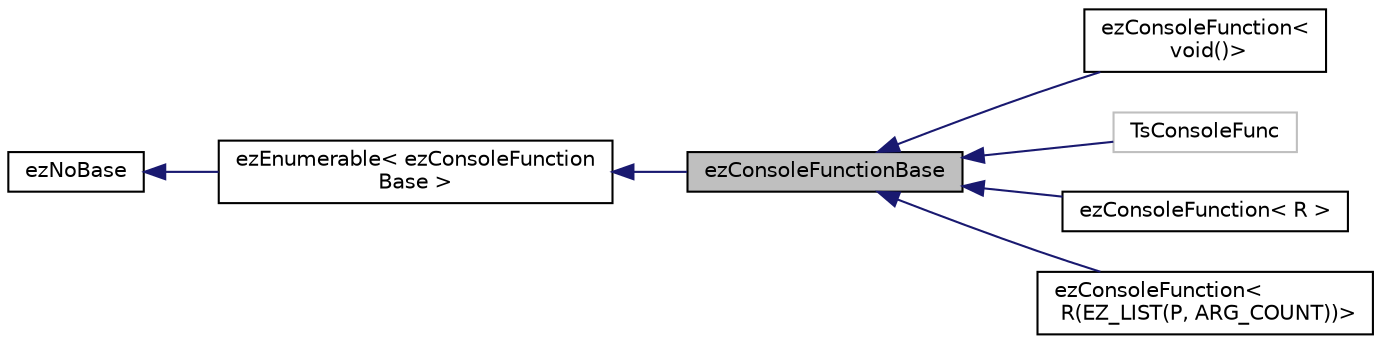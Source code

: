 digraph "ezConsoleFunctionBase"
{
 // LATEX_PDF_SIZE
  edge [fontname="Helvetica",fontsize="10",labelfontname="Helvetica",labelfontsize="10"];
  node [fontname="Helvetica",fontsize="10",shape=record];
  rankdir="LR";
  Node1 [label="ezConsoleFunctionBase",height=0.2,width=0.4,color="black", fillcolor="grey75", style="filled", fontcolor="black",tooltip="Base class for all types of ezConsoleFunction, represents functions to be exposed to ezConsole."];
  Node2 -> Node1 [dir="back",color="midnightblue",fontsize="10",style="solid",fontname="Helvetica"];
  Node2 [label="ezEnumerable\< ezConsoleFunction\lBase \>",height=0.2,width=0.4,color="black", fillcolor="white", style="filled",URL="$d5/d0b/classez_enumerable.htm",tooltip=" "];
  Node3 -> Node2 [dir="back",color="midnightblue",fontsize="10",style="solid",fontname="Helvetica"];
  Node3 [label="ezNoBase",height=0.2,width=0.4,color="black", fillcolor="white", style="filled",URL="$d4/d02/classez_no_base.htm",tooltip="Dummy type to pass to templates and macros that expect a base type for a class that has no base."];
  Node1 -> Node4 [dir="back",color="midnightblue",fontsize="10",style="solid",fontname="Helvetica"];
  Node4 [label="ezConsoleFunction\<\l void()\>",height=0.2,width=0.4,color="black", fillcolor="white", style="filled",URL="$d4/dc2/classez_console_function.htm",tooltip=" "];
  Node1 -> Node5 [dir="back",color="midnightblue",fontsize="10",style="solid",fontname="Helvetica"];
  Node5 [label="TsConsoleFunc",height=0.2,width=0.4,color="grey75", fillcolor="white", style="filled",tooltip=" "];
  Node1 -> Node6 [dir="back",color="midnightblue",fontsize="10",style="solid",fontname="Helvetica"];
  Node6 [label="ezConsoleFunction\< R \>",height=0.2,width=0.4,color="black", fillcolor="white", style="filled",URL="$d4/dc2/classez_console_function.htm",tooltip="Implements the functionality of ezConsoleFunctionBase for functions with different parameter types...."];
  Node1 -> Node7 [dir="back",color="midnightblue",fontsize="10",style="solid",fontname="Helvetica"];
  Node7 [label="ezConsoleFunction\<\l R(EZ_LIST(P, ARG_COUNT))\>",height=0.2,width=0.4,color="black", fillcolor="white", style="filled",URL="$de/dac/classez_console_function_3_01_r_07_e_z___l_i_s_t_07_p_00_01_a_r_g___c_o_u_n_t_08_08_4.htm",tooltip=" "];
}
